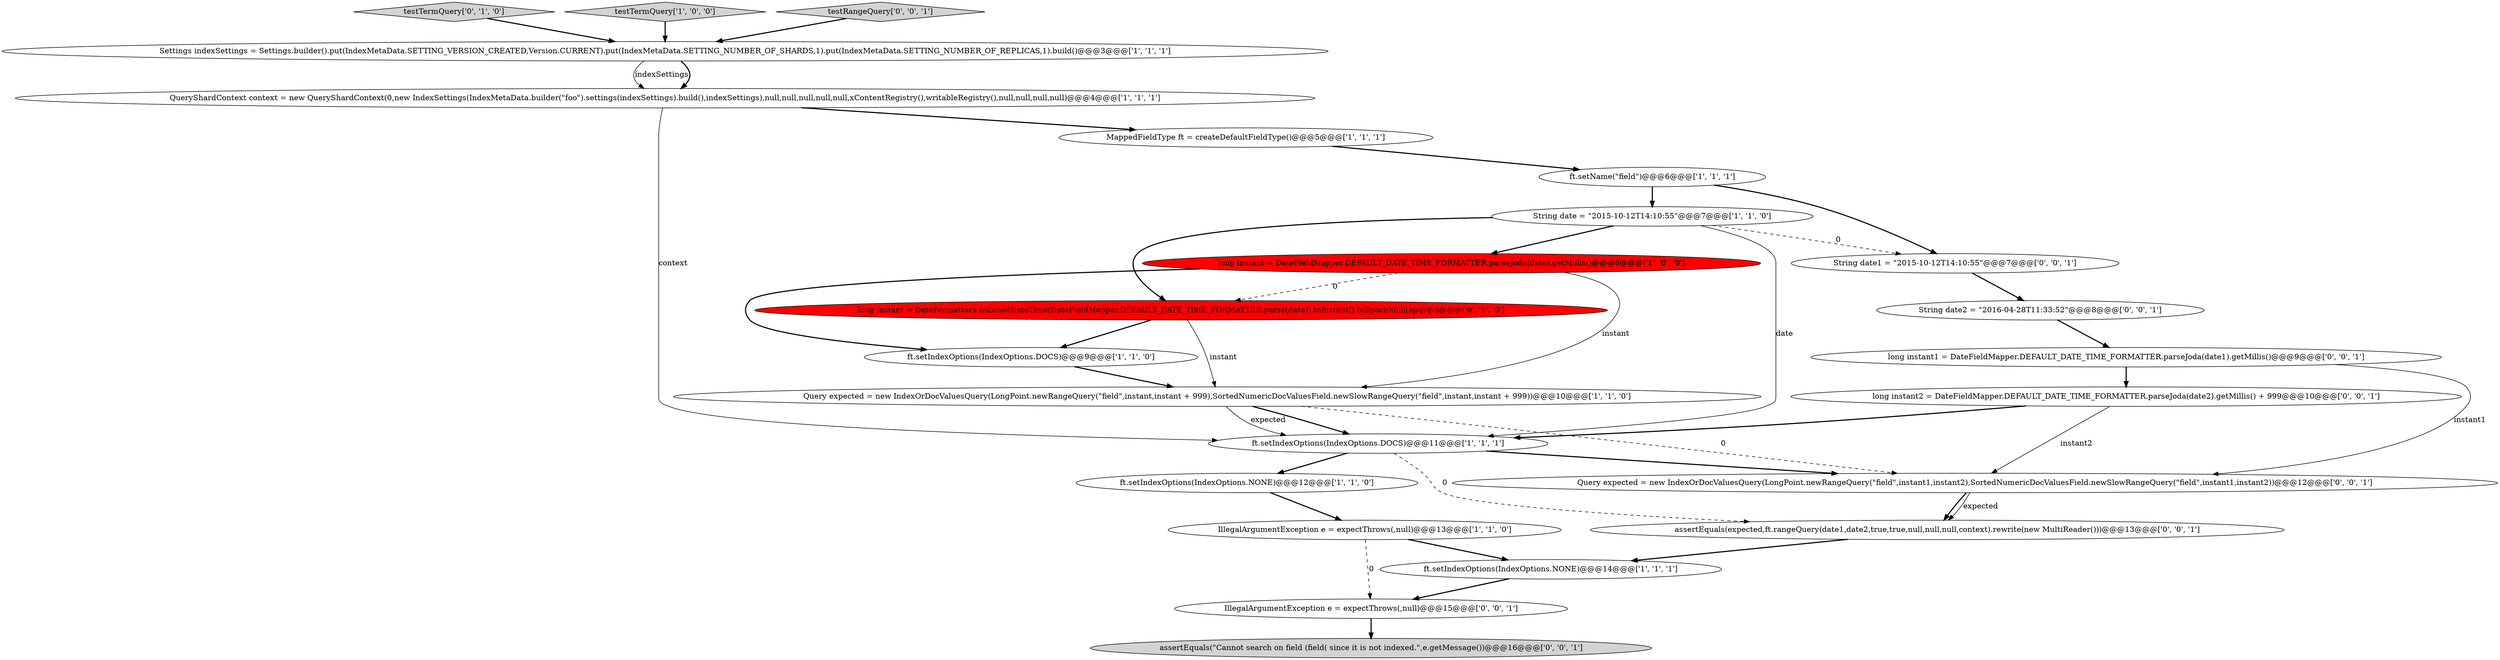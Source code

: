 digraph {
13 [style = filled, label = "long instant = DateFormatters.toZonedDateTime(DateFieldMapper.DEFAULT_DATE_TIME_FORMATTER.parse(date)).toInstant().toEpochMilli()@@@8@@@['0', '1', '0']", fillcolor = red, shape = ellipse image = "AAA1AAABBB2BBB"];
6 [style = filled, label = "ft.setIndexOptions(IndexOptions.NONE)@@@14@@@['1', '1', '1']", fillcolor = white, shape = ellipse image = "AAA0AAABBB1BBB"];
16 [style = filled, label = "assertEquals(expected,ft.rangeQuery(date1,date2,true,true,null,null,null,context).rewrite(new MultiReader()))@@@13@@@['0', '0', '1']", fillcolor = white, shape = ellipse image = "AAA0AAABBB3BBB"];
22 [style = filled, label = "long instant2 = DateFieldMapper.DEFAULT_DATE_TIME_FORMATTER.parseJoda(date2).getMillis() + 999@@@10@@@['0', '0', '1']", fillcolor = white, shape = ellipse image = "AAA0AAABBB3BBB"];
15 [style = filled, label = "Query expected = new IndexOrDocValuesQuery(LongPoint.newRangeQuery(\"field\",instant1,instant2),SortedNumericDocValuesField.newSlowRangeQuery(\"field\",instant1,instant2))@@@12@@@['0', '0', '1']", fillcolor = white, shape = ellipse image = "AAA0AAABBB3BBB"];
4 [style = filled, label = "ft.setIndexOptions(IndexOptions.DOCS)@@@11@@@['1', '1', '1']", fillcolor = white, shape = ellipse image = "AAA0AAABBB1BBB"];
5 [style = filled, label = "ft.setName(\"field\")@@@6@@@['1', '1', '1']", fillcolor = white, shape = ellipse image = "AAA0AAABBB1BBB"];
14 [style = filled, label = "testTermQuery['0', '1', '0']", fillcolor = lightgray, shape = diamond image = "AAA0AAABBB2BBB"];
0 [style = filled, label = "testTermQuery['1', '0', '0']", fillcolor = lightgray, shape = diamond image = "AAA0AAABBB1BBB"];
11 [style = filled, label = "QueryShardContext context = new QueryShardContext(0,new IndexSettings(IndexMetaData.builder(\"foo\").settings(indexSettings).build(),indexSettings),null,null,null,null,null,xContentRegistry(),writableRegistry(),null,null,null,null)@@@4@@@['1', '1', '1']", fillcolor = white, shape = ellipse image = "AAA0AAABBB1BBB"];
3 [style = filled, label = "MappedFieldType ft = createDefaultFieldType()@@@5@@@['1', '1', '1']", fillcolor = white, shape = ellipse image = "AAA0AAABBB1BBB"];
12 [style = filled, label = "String date = \"2015-10-12T14:10:55\"@@@7@@@['1', '1', '0']", fillcolor = white, shape = ellipse image = "AAA0AAABBB1BBB"];
17 [style = filled, label = "String date2 = \"2016-04-28T11:33:52\"@@@8@@@['0', '0', '1']", fillcolor = white, shape = ellipse image = "AAA0AAABBB3BBB"];
1 [style = filled, label = "Query expected = new IndexOrDocValuesQuery(LongPoint.newRangeQuery(\"field\",instant,instant + 999),SortedNumericDocValuesField.newSlowRangeQuery(\"field\",instant,instant + 999))@@@10@@@['1', '1', '0']", fillcolor = white, shape = ellipse image = "AAA0AAABBB1BBB"];
10 [style = filled, label = "ft.setIndexOptions(IndexOptions.NONE)@@@12@@@['1', '1', '0']", fillcolor = white, shape = ellipse image = "AAA0AAABBB1BBB"];
19 [style = filled, label = "String date1 = \"2015-10-12T14:10:55\"@@@7@@@['0', '0', '1']", fillcolor = white, shape = ellipse image = "AAA0AAABBB3BBB"];
9 [style = filled, label = "long instant = DateFieldMapper.DEFAULT_DATE_TIME_FORMATTER.parseJoda(date).getMillis()@@@8@@@['1', '0', '0']", fillcolor = red, shape = ellipse image = "AAA1AAABBB1BBB"];
18 [style = filled, label = "testRangeQuery['0', '0', '1']", fillcolor = lightgray, shape = diamond image = "AAA0AAABBB3BBB"];
23 [style = filled, label = "long instant1 = DateFieldMapper.DEFAULT_DATE_TIME_FORMATTER.parseJoda(date1).getMillis()@@@9@@@['0', '0', '1']", fillcolor = white, shape = ellipse image = "AAA0AAABBB3BBB"];
2 [style = filled, label = "Settings indexSettings = Settings.builder().put(IndexMetaData.SETTING_VERSION_CREATED,Version.CURRENT).put(IndexMetaData.SETTING_NUMBER_OF_SHARDS,1).put(IndexMetaData.SETTING_NUMBER_OF_REPLICAS,1).build()@@@3@@@['1', '1', '1']", fillcolor = white, shape = ellipse image = "AAA0AAABBB1BBB"];
7 [style = filled, label = "ft.setIndexOptions(IndexOptions.DOCS)@@@9@@@['1', '1', '0']", fillcolor = white, shape = ellipse image = "AAA0AAABBB1BBB"];
8 [style = filled, label = "IllegalArgumentException e = expectThrows(,null)@@@13@@@['1', '1', '0']", fillcolor = white, shape = ellipse image = "AAA0AAABBB1BBB"];
20 [style = filled, label = "assertEquals(\"Cannot search on field (field( since it is not indexed.\",e.getMessage())@@@16@@@['0', '0', '1']", fillcolor = lightgray, shape = ellipse image = "AAA0AAABBB3BBB"];
21 [style = filled, label = "IllegalArgumentException e = expectThrows(,null)@@@15@@@['0', '0', '1']", fillcolor = white, shape = ellipse image = "AAA0AAABBB3BBB"];
4->10 [style = bold, label=""];
9->1 [style = solid, label="instant"];
23->15 [style = solid, label="instant1"];
1->4 [style = bold, label=""];
7->1 [style = bold, label=""];
4->16 [style = dashed, label="0"];
2->11 [style = solid, label="indexSettings"];
6->21 [style = bold, label=""];
1->15 [style = dashed, label="0"];
16->6 [style = bold, label=""];
0->2 [style = bold, label=""];
4->15 [style = bold, label=""];
8->6 [style = bold, label=""];
19->17 [style = bold, label=""];
8->21 [style = dashed, label="0"];
18->2 [style = bold, label=""];
9->7 [style = bold, label=""];
13->1 [style = solid, label="instant"];
22->15 [style = solid, label="instant2"];
12->9 [style = bold, label=""];
15->16 [style = bold, label=""];
17->23 [style = bold, label=""];
1->4 [style = solid, label="expected"];
15->16 [style = solid, label="expected"];
22->4 [style = bold, label=""];
5->19 [style = bold, label=""];
12->13 [style = bold, label=""];
12->4 [style = solid, label="date"];
3->5 [style = bold, label=""];
23->22 [style = bold, label=""];
21->20 [style = bold, label=""];
12->19 [style = dashed, label="0"];
10->8 [style = bold, label=""];
5->12 [style = bold, label=""];
11->3 [style = bold, label=""];
11->4 [style = solid, label="context"];
13->7 [style = bold, label=""];
9->13 [style = dashed, label="0"];
14->2 [style = bold, label=""];
2->11 [style = bold, label=""];
}
